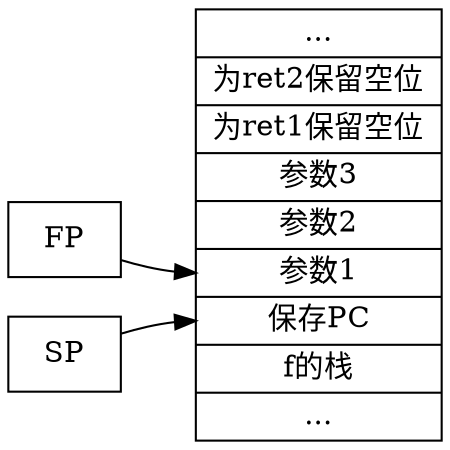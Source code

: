 digraph {
	rankdir = LR
	node[shape=record]
	Memory[label="...|为ret2保留空位|为ret1保留空位|参数3|参数2|<fp>参数1|<sp>保存PC|f的栈|..."]
	FP[label="FP"]
	SP[label="SP"]
	
	FP->Memory:fp
	SP->Memory:sp	
}